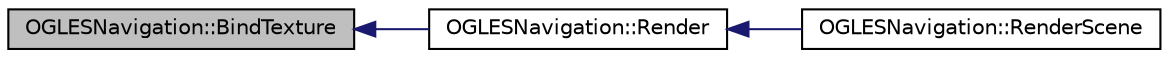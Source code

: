 digraph "OGLESNavigation::BindTexture"
{
  edge [fontname="Helvetica",fontsize="10",labelfontname="Helvetica",labelfontsize="10"];
  node [fontname="Helvetica",fontsize="10",shape=record];
  rankdir="LR";
  Node1 [label="OGLESNavigation::BindTexture",height=0.2,width=0.4,color="black", fillcolor="grey75", style="filled", fontcolor="black"];
  Node1 -> Node2 [dir="back",color="midnightblue",fontsize="10",style="solid"];
  Node2 [label="OGLESNavigation::Render",height=0.2,width=0.4,color="black", fillcolor="white", style="filled",URL="$class_o_g_l_e_s_navigation.html#ac58c075250528b934c91089a0055bb02"];
  Node2 -> Node3 [dir="back",color="midnightblue",fontsize="10",style="solid"];
  Node3 [label="OGLESNavigation::RenderScene",height=0.2,width=0.4,color="black", fillcolor="white", style="filled",URL="$class_o_g_l_e_s_navigation.html#a4d73567a360599959d26bf7ec08ab430"];
}
